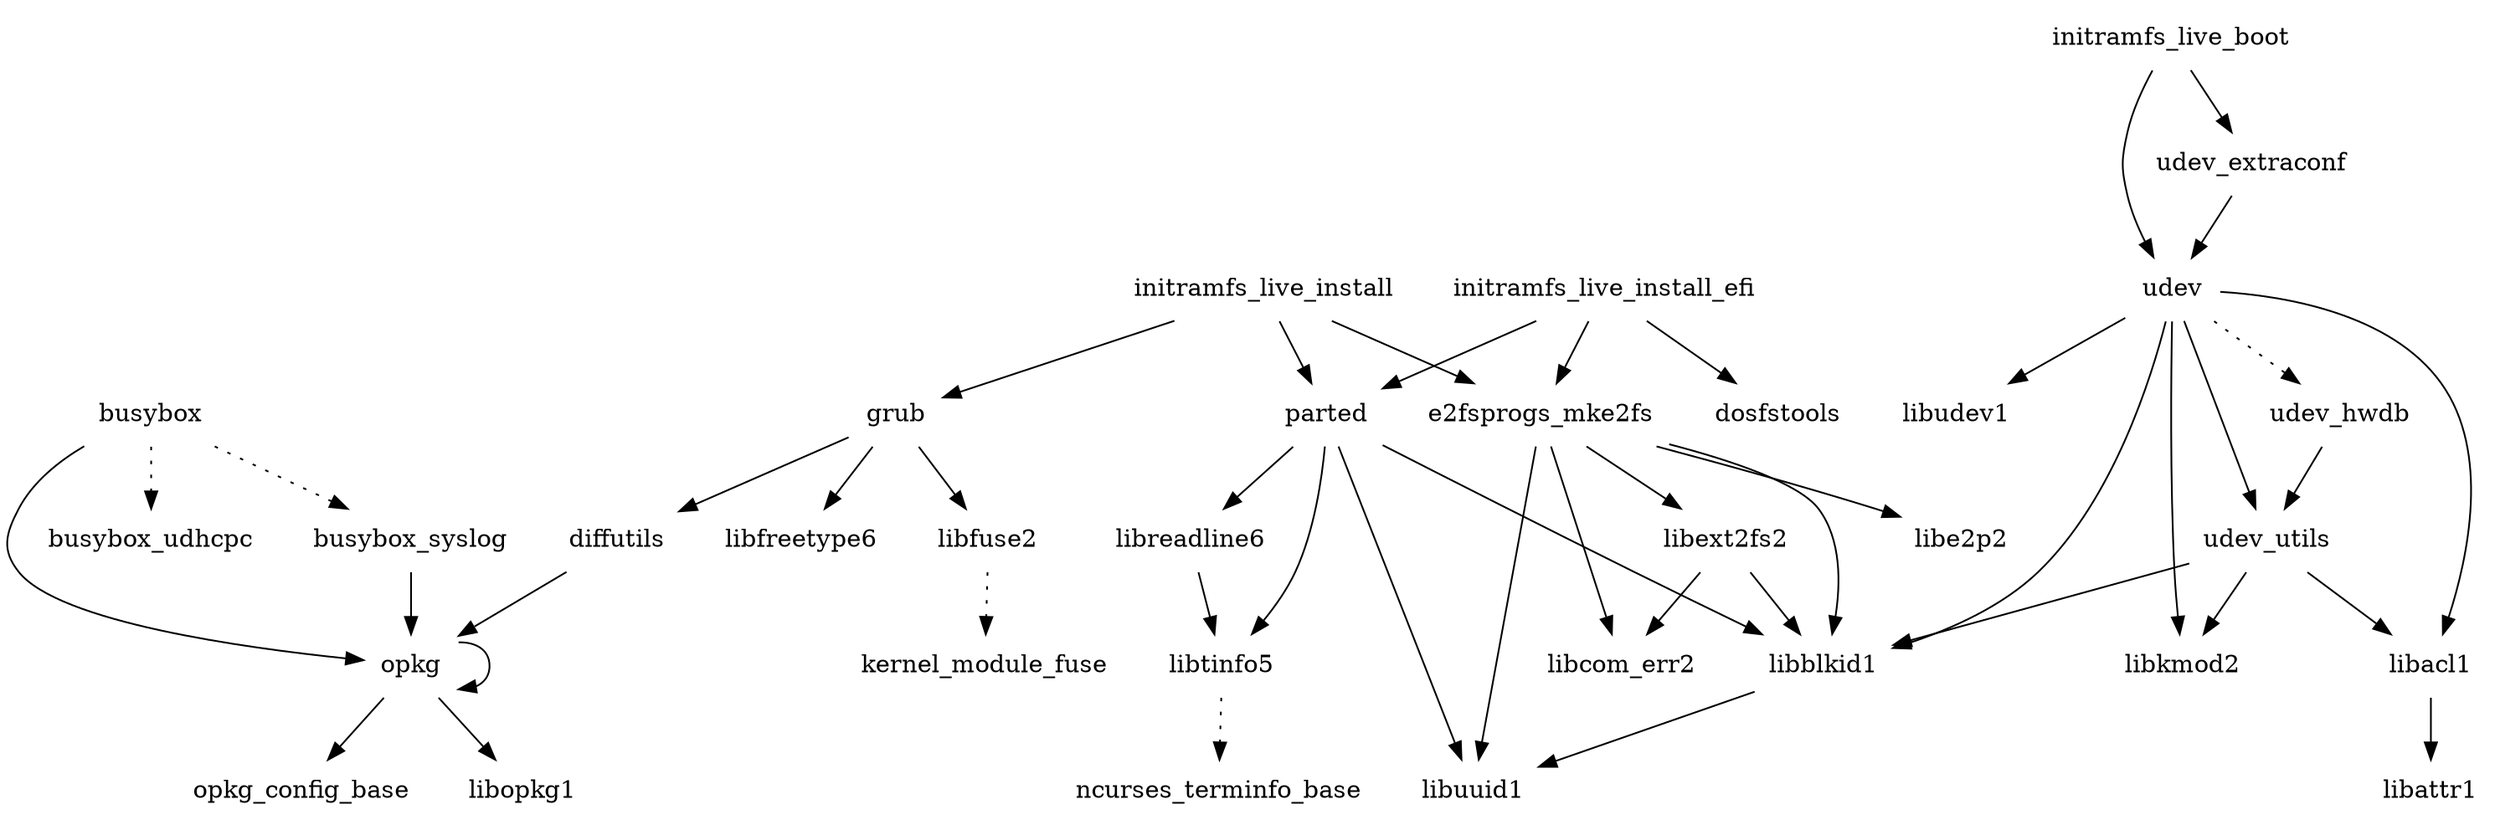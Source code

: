 digraph depends {
    node [shape=plaintext]
busybox -> busybox_syslog [style=dotted];
busybox -> busybox_udhcpc [style=dotted];
busybox -> opkg;
busybox_syslog -> opkg;
diffutils -> opkg;
e2fsprogs_mke2fs -> libblkid1;
e2fsprogs_mke2fs -> libcom_err2;
e2fsprogs_mke2fs -> libe2p2;
e2fsprogs_mke2fs -> libext2fs2;
e2fsprogs_mke2fs -> libuuid1;
grub -> diffutils;
grub -> libfreetype6;
grub -> libfuse2;
initramfs_live_boot -> udev;
initramfs_live_boot -> udev_extraconf;
initramfs_live_install -> e2fsprogs_mke2fs;
initramfs_live_install -> grub;
initramfs_live_install -> parted;
initramfs_live_install_efi -> dosfstools;
initramfs_live_install_efi -> e2fsprogs_mke2fs;
initramfs_live_install_efi -> parted;
libacl1 -> libattr1;
libblkid1 -> libuuid1;
libext2fs2 -> libblkid1;
libext2fs2 -> libcom_err2;
libfuse2 -> kernel_module_fuse [style=dotted];
libreadline6 -> libtinfo5;
libtinfo5 -> ncurses_terminfo_base [style=dotted];
opkg -> libopkg1;
opkg -> opkg;
opkg -> opkg_config_base;
parted -> libblkid1;
parted -> libreadline6;
parted -> libtinfo5;
parted -> libuuid1;
udev -> libacl1;
udev -> libblkid1;
udev -> libkmod2;
udev -> libudev1;
udev -> udev_hwdb [style=dotted];
udev -> udev_utils;
udev_extraconf -> udev;
udev_hwdb -> udev_utils;
udev_utils -> libacl1;
udev_utils -> libblkid1;
udev_utils -> libkmod2;
}
